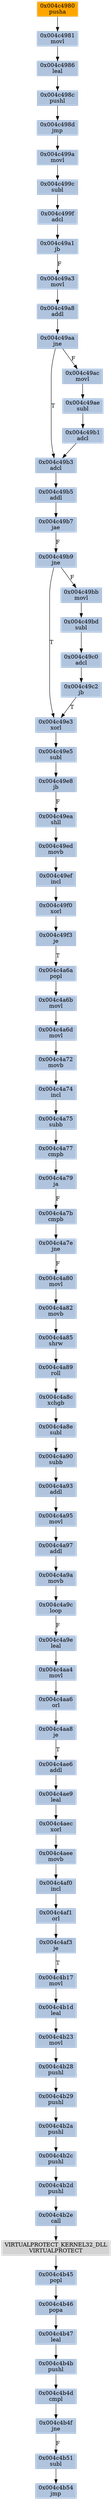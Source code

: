 strict digraph G {
	graph [bgcolor=transparent,
		name=G
	];
	node [color=lightsteelblue,
		fillcolor=lightsteelblue,
		shape=rectangle,
		style=filled
	];
	"0x004c4a9a"	[label="0x004c4a9a
movb"];
	"0x004c4a9c"	[label="0x004c4a9c
loop"];
	"0x004c4a9a" -> "0x004c4a9c"	[color="#000000"];
	"0x004c4a6d"	[label="0x004c4a6d
movl"];
	"0x004c4a72"	[label="0x004c4a72
movb"];
	"0x004c4a6d" -> "0x004c4a72"	[color="#000000"];
	"0x004c49c2"	[label="0x004c49c2
jb"];
	"0x004c49e3"	[label="0x004c49e3
xorl"];
	"0x004c49c2" -> "0x004c49e3"	[color="#000000",
		label=T];
	"0x004c4a93"	[label="0x004c4a93
addl"];
	"0x004c4a95"	[label="0x004c4a95
movl"];
	"0x004c4a93" -> "0x004c4a95"	[color="#000000"];
	"0x004c4a7b"	[label="0x004c4a7b
cmpb"];
	"0x004c4a7e"	[label="0x004c4a7e
jne"];
	"0x004c4a7b" -> "0x004c4a7e"	[color="#000000"];
	"0x004c4aa4"	[label="0x004c4aa4
movl"];
	"0x004c4aa6"	[label="0x004c4aa6
orl"];
	"0x004c4aa4" -> "0x004c4aa6"	[color="#000000"];
	"0x004c49f0"	[label="0x004c49f0
xorl"];
	"0x004c49f3"	[label="0x004c49f3
je"];
	"0x004c49f0" -> "0x004c49f3"	[color="#000000"];
	"0x004c498c"	[label="0x004c498c
pushl"];
	"0x004c498d"	[label="0x004c498d
jmp"];
	"0x004c498c" -> "0x004c498d"	[color="#000000"];
	"0x004c49e8"	[label="0x004c49e8
jb"];
	"0x004c49ea"	[label="0x004c49ea
shll"];
	"0x004c49e8" -> "0x004c49ea"	[color="#000000",
		label=F];
	"0x004c4b51"	[label="0x004c4b51
subl"];
	"0x004c4b54"	[label="0x004c4b54
jmp"];
	"0x004c4b51" -> "0x004c4b54"	[color="#000000"];
	VIRTUALPROTECT_KERNEL32_DLL	[color=lightgrey,
		fillcolor=lightgrey,
		label="VIRTUALPROTECT_KERNEL32_DLL
VIRTUALPROTECT"];
	"0x004c4b45"	[label="0x004c4b45
popl"];
	VIRTUALPROTECT_KERNEL32_DLL -> "0x004c4b45"	[color="#000000"];
	"0x004c4a8e"	[label="0x004c4a8e
subl"];
	"0x004c4a90"	[label="0x004c4a90
subb"];
	"0x004c4a8e" -> "0x004c4a90"	[color="#000000"];
	"0x004c49ef"	[label="0x004c49ef
incl"];
	"0x004c49ef" -> "0x004c49f0"	[color="#000000"];
	"0x004c4b47"	[label="0x004c4b47
leal"];
	"0x004c4b4b"	[label="0x004c4b4b
pushl"];
	"0x004c4b47" -> "0x004c4b4b"	[color="#000000"];
	"0x004c49bd"	[label="0x004c49bd
subl"];
	"0x004c49c0"	[label="0x004c49c0
adcl"];
	"0x004c49bd" -> "0x004c49c0"	[color="#000000"];
	"0x004c4b2d"	[label="0x004c4b2d
pushl"];
	"0x004c4b2e"	[label="0x004c4b2e
call"];
	"0x004c4b2d" -> "0x004c4b2e"	[color="#000000"];
	"0x004c4b23"	[label="0x004c4b23
movl"];
	"0x004c4b28"	[label="0x004c4b28
pushl"];
	"0x004c4b23" -> "0x004c4b28"	[color="#000000"];
	"0x004c49ed"	[label="0x004c49ed
movb"];
	"0x004c49ed" -> "0x004c49ef"	[color="#000000"];
	"0x004c4af3"	[label="0x004c4af3
je"];
	"0x004c4b17"	[label="0x004c4b17
movl"];
	"0x004c4af3" -> "0x004c4b17"	[color="#000000",
		label=T];
	"0x004c4a9e"	[label="0x004c4a9e
leal"];
	"0x004c4a9e" -> "0x004c4aa4"	[color="#000000"];
	"0x004c4a9c" -> "0x004c4a9e"	[color="#000000",
		label=F];
	"0x004c4a97"	[label="0x004c4a97
addl"];
	"0x004c4a97" -> "0x004c4a9a"	[color="#000000"];
	"0x004c4aee"	[label="0x004c4aee
movb"];
	"0x004c4af0"	[label="0x004c4af0
incl"];
	"0x004c4aee" -> "0x004c4af0"	[color="#000000"];
	"0x004c4b1d"	[label="0x004c4b1d
leal"];
	"0x004c4b1d" -> "0x004c4b23"	[color="#000000"];
	"0x004c4b2c"	[label="0x004c4b2c
pushl"];
	"0x004c4b2c" -> "0x004c4b2d"	[color="#000000"];
	"0x004c4a80"	[label="0x004c4a80
movl"];
	"0x004c4a82"	[label="0x004c4a82
movb"];
	"0x004c4a80" -> "0x004c4a82"	[color="#000000"];
	"0x004c4a6a"	[label="0x004c4a6a
popl"];
	"0x004c49f3" -> "0x004c4a6a"	[color="#000000",
		label=T];
	"0x004c4a6b"	[label="0x004c4a6b
movl"];
	"0x004c4a6a" -> "0x004c4a6b"	[color="#000000"];
	"0x004c4b4f"	[label="0x004c4b4f
jne"];
	"0x004c4b4f" -> "0x004c4b51"	[color="#000000",
		label=F];
	"0x004c49ae"	[label="0x004c49ae
subl"];
	"0x004c49b1"	[label="0x004c49b1
adcl"];
	"0x004c49ae" -> "0x004c49b1"	[color="#000000"];
	"0x004c4b17" -> "0x004c4b1d"	[color="#000000"];
	"0x004c499f"	[label="0x004c499f
adcl"];
	"0x004c49a1"	[label="0x004c49a1
jb"];
	"0x004c499f" -> "0x004c49a1"	[color="#000000"];
	"0x004c4af1"	[label="0x004c4af1
orl"];
	"0x004c4af1" -> "0x004c4af3"	[color="#000000"];
	"0x004c4a75"	[label="0x004c4a75
subb"];
	"0x004c4a77"	[label="0x004c4a77
cmpb"];
	"0x004c4a75" -> "0x004c4a77"	[color="#000000"];
	"0x004c4980"	[color=lightgrey,
		fillcolor=orange,
		label="0x004c4980
pusha"];
	"0x004c4981"	[label="0x004c4981
movl"];
	"0x004c4980" -> "0x004c4981"	[color="#000000"];
	"0x004c49a8"	[label="0x004c49a8
addl"];
	"0x004c49aa"	[label="0x004c49aa
jne"];
	"0x004c49a8" -> "0x004c49aa"	[color="#000000"];
	"0x004c4b4d"	[label="0x004c4b4d
cmpl"];
	"0x004c4b4b" -> "0x004c4b4d"	[color="#000000"];
	"0x004c49b9"	[label="0x004c49b9
jne"];
	"0x004c49b9" -> "0x004c49e3"	[color="#000000",
		label=T];
	"0x004c49bb"	[label="0x004c49bb
movl"];
	"0x004c49b9" -> "0x004c49bb"	[color="#000000",
		label=F];
	"0x004c4a74"	[label="0x004c4a74
incl"];
	"0x004c4a72" -> "0x004c4a74"	[color="#000000"];
	"0x004c4986"	[label="0x004c4986
leal"];
	"0x004c4986" -> "0x004c498c"	[color="#000000"];
	"0x004c49b3"	[label="0x004c49b3
adcl"];
	"0x004c49b5"	[label="0x004c49b5
addl"];
	"0x004c49b3" -> "0x004c49b5"	[color="#000000"];
	"0x004c4ae6"	[label="0x004c4ae6
addl"];
	"0x004c4ae9"	[label="0x004c4ae9
leal"];
	"0x004c4ae6" -> "0x004c4ae9"	[color="#000000"];
	"0x004c49aa" -> "0x004c49b3"	[color="#000000",
		label=T];
	"0x004c49ac"	[label="0x004c49ac
movl"];
	"0x004c49aa" -> "0x004c49ac"	[color="#000000",
		label=F];
	"0x004c4b46"	[label="0x004c4b46
popa"];
	"0x004c4b46" -> "0x004c4b47"	[color="#000000"];
	"0x004c4a95" -> "0x004c4a97"	[color="#000000"];
	"0x004c49ac" -> "0x004c49ae"	[color="#000000"];
	"0x004c499a"	[label="0x004c499a
movl"];
	"0x004c498d" -> "0x004c499a"	[color="#000000"];
	"0x004c49b1" -> "0x004c49b3"	[color="#000000"];
	"0x004c4b4d" -> "0x004c4b4f"	[color="#000000"];
	"0x004c4a7e" -> "0x004c4a80"	[color="#000000",
		label=F];
	"0x004c49a3"	[label="0x004c49a3
movl"];
	"0x004c49a3" -> "0x004c49a8"	[color="#000000"];
	"0x004c49e5"	[label="0x004c49e5
subl"];
	"0x004c49e3" -> "0x004c49e5"	[color="#000000"];
	"0x004c4b2a"	[label="0x004c4b2a
pushl"];
	"0x004c4b2a" -> "0x004c4b2c"	[color="#000000"];
	"0x004c49e5" -> "0x004c49e8"	[color="#000000"];
	"0x004c4aec"	[label="0x004c4aec
xorl"];
	"0x004c4aec" -> "0x004c4aee"	[color="#000000"];
	"0x004c4a89"	[label="0x004c4a89
roll"];
	"0x004c4a8c"	[label="0x004c4a8c
xchgb"];
	"0x004c4a89" -> "0x004c4a8c"	[color="#000000"];
	"0x004c4a85"	[label="0x004c4a85
shrw"];
	"0x004c4a82" -> "0x004c4a85"	[color="#000000"];
	"0x004c4b29"	[label="0x004c4b29
pushl"];
	"0x004c4b28" -> "0x004c4b29"	[color="#000000"];
	"0x004c4aa8"	[label="0x004c4aa8
je"];
	"0x004c4aa8" -> "0x004c4ae6"	[color="#000000",
		label=T];
	"0x004c4af0" -> "0x004c4af1"	[color="#000000"];
	"0x004c499c"	[label="0x004c499c
subl"];
	"0x004c499a" -> "0x004c499c"	[color="#000000"];
	"0x004c4981" -> "0x004c4986"	[color="#000000"];
	"0x004c49a1" -> "0x004c49a3"	[color="#000000",
		label=F];
	"0x004c4aa6" -> "0x004c4aa8"	[color="#000000"];
	"0x004c4a90" -> "0x004c4a93"	[color="#000000"];
	"0x004c4a6b" -> "0x004c4a6d"	[color="#000000"];
	"0x004c49ea" -> "0x004c49ed"	[color="#000000"];
	"0x004c4a74" -> "0x004c4a75"	[color="#000000"];
	"0x004c4b29" -> "0x004c4b2a"	[color="#000000"];
	"0x004c4a79"	[label="0x004c4a79
ja"];
	"0x004c4a79" -> "0x004c4a7b"	[color="#000000",
		label=F];
	"0x004c49c0" -> "0x004c49c2"	[color="#000000"];
	"0x004c4ae9" -> "0x004c4aec"	[color="#000000"];
	"0x004c4b45" -> "0x004c4b46"	[color="#000000"];
	"0x004c4a85" -> "0x004c4a89"	[color="#000000"];
	"0x004c49b7"	[label="0x004c49b7
jae"];
	"0x004c49b5" -> "0x004c49b7"	[color="#000000"];
	"0x004c4b2e" -> VIRTUALPROTECT_KERNEL32_DLL	[color="#000000"];
	"0x004c49bb" -> "0x004c49bd"	[color="#000000"];
	"0x004c4a8c" -> "0x004c4a8e"	[color="#000000"];
	"0x004c4a77" -> "0x004c4a79"	[color="#000000"];
	"0x004c499c" -> "0x004c499f"	[color="#000000"];
	"0x004c49b7" -> "0x004c49b9"	[color="#000000",
		label=F];
}
